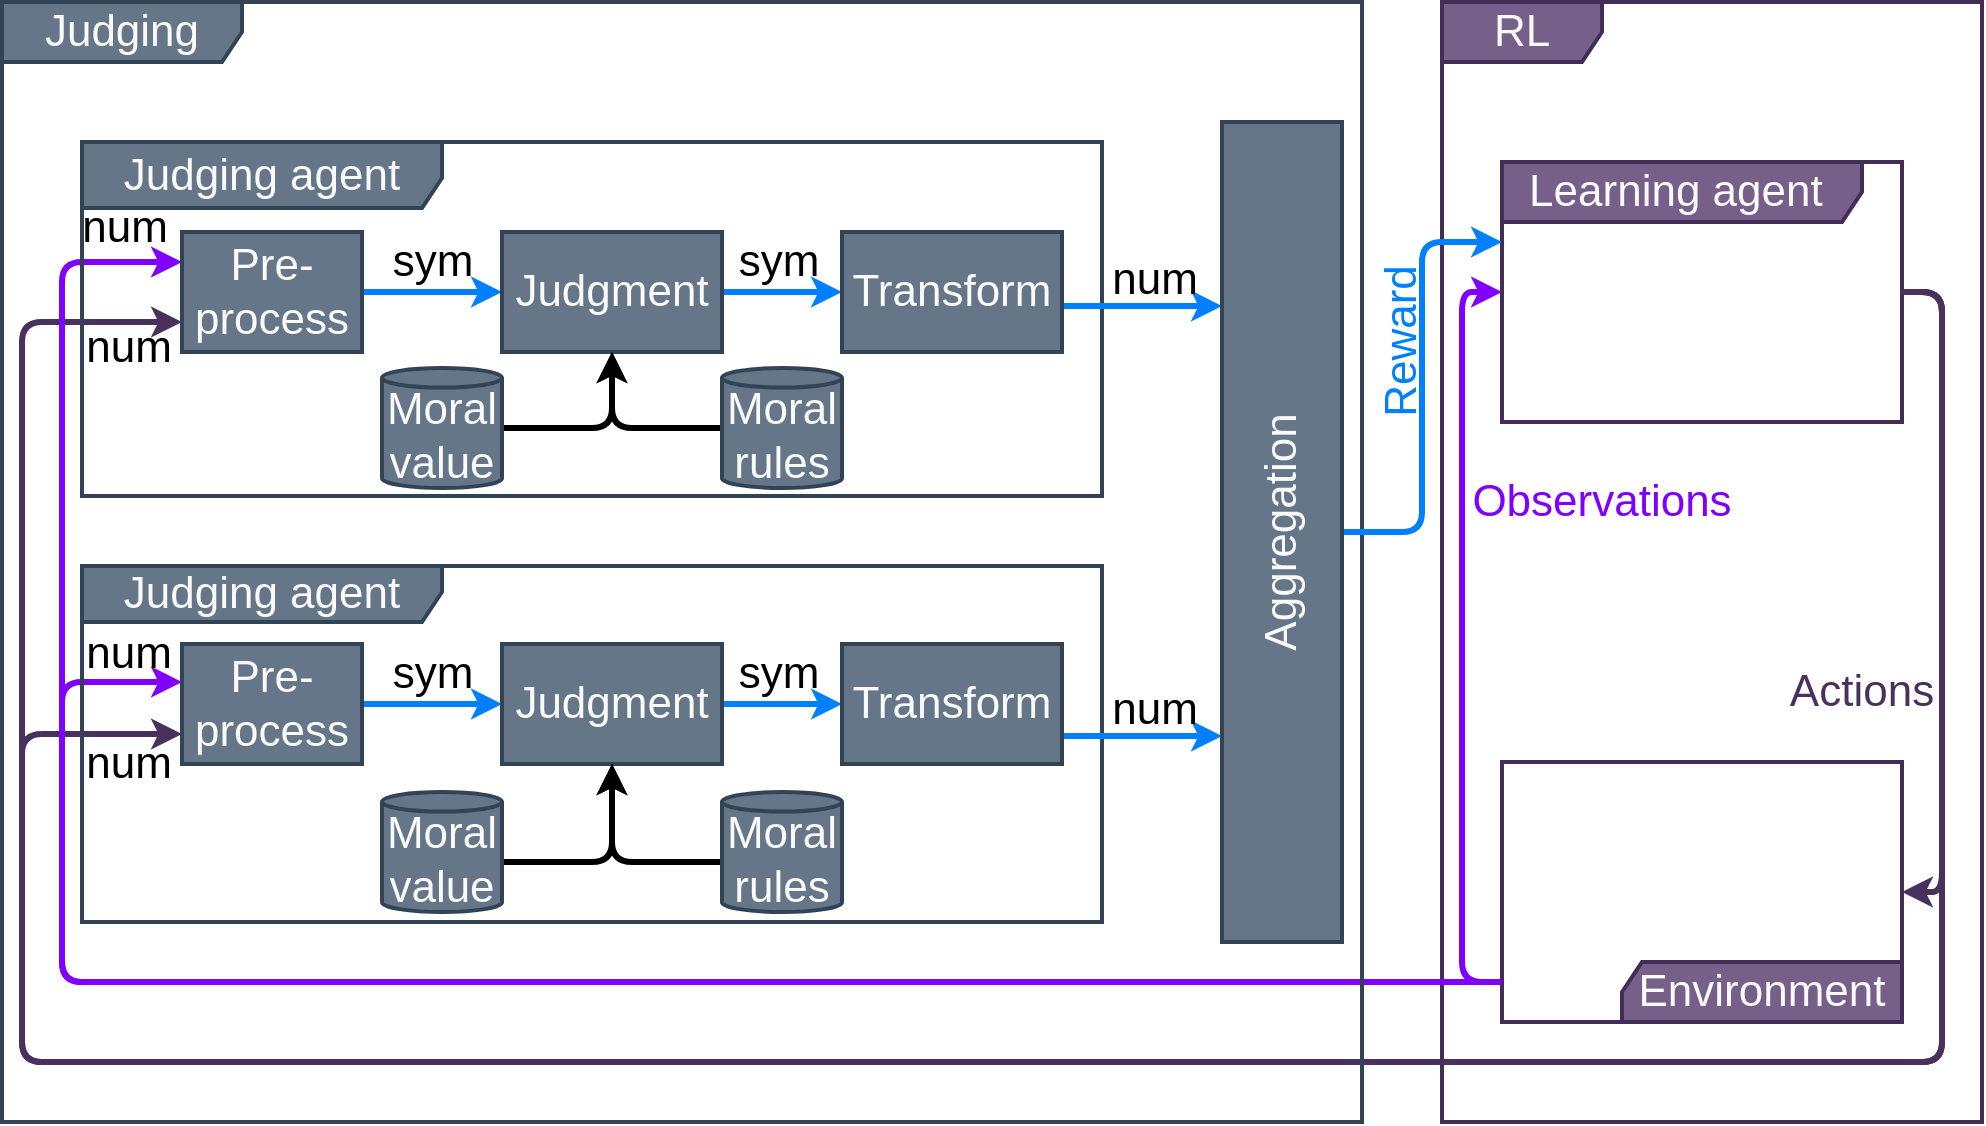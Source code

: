 <mxfile version="20.3.0" type="device"><diagram id="CULLuXZ0WGvQQC-hYqvR" name="Page-1"><mxGraphModel dx="1113" dy="791" grid="1" gridSize="10" guides="1" tooltips="1" connect="1" arrows="1" fold="1" page="1" pageScale="1" pageWidth="1040" pageHeight="630" math="0" shadow="0"><root><mxCell id="0"/><mxCell id="1" parent="0"/><mxCell id="-7-Nrs4pB4mXJN88bUAp-1" value="&lt;font color=&quot;#fafafa&quot;&gt;RL&lt;/font&gt;" style="shape=umlFrame;whiteSpace=wrap;html=1;fontSize=22;width=80;height=30;fillColor=#76608A;strokeColor=#432D57;strokeWidth=2;" vertex="1" parent="1"><mxGeometry x="750" y="50" width="270" height="560" as="geometry"/></mxCell><mxCell id="-7-Nrs4pB4mXJN88bUAp-29" style="edgeStyle=orthogonalEdgeStyle;rounded=1;orthogonalLoop=1;jettySize=auto;html=1;labelBackgroundColor=none;strokeColor=#8000FF;strokeWidth=3;fontSize=22;fontColor=#000000;" edge="1" parent="1" source="-7-Nrs4pB4mXJN88bUAp-2" target="-7-Nrs4pB4mXJN88bUAp-4"><mxGeometry relative="1" as="geometry"><Array as="points"><mxPoint x="760" y="540"/><mxPoint x="760" y="195"/></Array></mxGeometry></mxCell><mxCell id="-7-Nrs4pB4mXJN88bUAp-2" value="&lt;font color=&quot;#fafafa&quot;&gt;Environment&lt;/font&gt;" style="shape=umlFrame;whiteSpace=wrap;html=1;fontSize=22;width=140;height=30;fillColor=#76608A;strokeColor=#432D57;strokeWidth=2;flipH=1;flipV=1;" vertex="1" parent="1"><mxGeometry x="780" y="430" width="200" height="130" as="geometry"/></mxCell><mxCell id="-7-Nrs4pB4mXJN88bUAp-26" style="edgeStyle=orthogonalEdgeStyle;rounded=1;orthogonalLoop=1;jettySize=auto;html=1;labelBackgroundColor=none;strokeColor=#49315E;strokeWidth=3;fontSize=22;fontColor=#000000;" edge="1" parent="1" source="-7-Nrs4pB4mXJN88bUAp-4" target="-7-Nrs4pB4mXJN88bUAp-2"><mxGeometry relative="1" as="geometry"><mxPoint x="1020" y="450" as="targetPoint"/><Array as="points"><mxPoint x="1000" y="195"/><mxPoint x="1000" y="495"/></Array></mxGeometry></mxCell><mxCell id="-7-Nrs4pB4mXJN88bUAp-4" value="&lt;font color=&quot;#fafafa&quot;&gt;Learning agent&amp;nbsp;&lt;/font&gt;" style="shape=umlFrame;whiteSpace=wrap;html=1;fontSize=22;width=180;height=30;fillColor=#76608A;strokeColor=#432D57;strokeWidth=2;flipH=0;flipV=0;" vertex="1" parent="1"><mxGeometry x="780" y="130" width="200" height="130" as="geometry"/></mxCell><mxCell id="-7-Nrs4pB4mXJN88bUAp-30" value="Actions" style="text;html=1;strokeColor=none;fillColor=none;align=center;verticalAlign=middle;whiteSpace=wrap;rounded=0;strokeWidth=2;fontSize=22;fontColor=#49315E;" vertex="1" parent="1"><mxGeometry x="930" y="380" width="60" height="30" as="geometry"/></mxCell><mxCell id="-7-Nrs4pB4mXJN88bUAp-31" value="Observations" style="text;html=1;strokeColor=none;fillColor=none;align=center;verticalAlign=middle;whiteSpace=wrap;rounded=0;strokeWidth=2;fontSize=22;fontColor=#8000FF;" vertex="1" parent="1"><mxGeometry x="800" y="285" width="60" height="30" as="geometry"/></mxCell><mxCell id="-7-Nrs4pB4mXJN88bUAp-28" value="num" style="edgeStyle=orthogonalEdgeStyle;rounded=1;orthogonalLoop=1;jettySize=auto;html=1;labelBackgroundColor=none;strokeColor=#49315E;strokeWidth=3;fontSize=22;fontColor=#000000;spacingLeft=6;" edge="1" parent="1" source="-7-Nrs4pB4mXJN88bUAp-4" target="-7-Nrs4pB4mXJN88bUAp-55"><mxGeometry x="0.967" y="-13" relative="1" as="geometry"><mxPoint x="120" y="227" as="targetPoint"/><Array as="points"><mxPoint x="1000" y="195"/><mxPoint x="1000" y="580"/><mxPoint x="40" y="580"/><mxPoint x="40" y="210"/></Array><mxPoint as="offset"/></mxGeometry></mxCell><mxCell id="-7-Nrs4pB4mXJN88bUAp-25" value="num" style="edgeStyle=orthogonalEdgeStyle;rounded=1;orthogonalLoop=1;jettySize=auto;html=1;labelBackgroundColor=none;strokeColor=#8000FF;strokeWidth=3;fontSize=22;fontColor=#000000;spacingLeft=6;entryX=0;entryY=0.25;entryDx=0;entryDy=0;" edge="1" parent="1" source="-7-Nrs4pB4mXJN88bUAp-2" target="-7-Nrs4pB4mXJN88bUAp-55"><mxGeometry x="0.946" y="17" relative="1" as="geometry"><mxPoint x="120" y="197" as="targetPoint"/><Array as="points"><mxPoint x="60" y="540"/><mxPoint x="60" y="180"/></Array><mxPoint x="-1" as="offset"/></mxGeometry></mxCell><mxCell id="-7-Nrs4pB4mXJN88bUAp-27" value="num" style="edgeStyle=orthogonalEdgeStyle;rounded=1;orthogonalLoop=1;jettySize=auto;html=1;labelBackgroundColor=none;strokeColor=#49315E;strokeWidth=3;fontSize=22;fontColor=#000000;spacingBottom=6;spacingLeft=6;entryX=0;entryY=0.75;entryDx=0;entryDy=0;" edge="1" parent="1" source="-7-Nrs4pB4mXJN88bUAp-4" target="-7-Nrs4pB4mXJN88bUAp-56"><mxGeometry x="0.963" y="-18" relative="1" as="geometry"><mxPoint x="120" y="432.059" as="targetPoint"/><Array as="points"><mxPoint x="1000" y="195"/><mxPoint x="1000" y="580"/><mxPoint x="40" y="580"/><mxPoint x="40" y="416"/></Array><mxPoint as="offset"/></mxGeometry></mxCell><mxCell id="-7-Nrs4pB4mXJN88bUAp-24" value="num" style="edgeStyle=orthogonalEdgeStyle;rounded=1;orthogonalLoop=1;jettySize=auto;html=1;labelBackgroundColor=none;strokeColor=#8000FF;strokeWidth=3;fontSize=22;fontColor=#000000;spacingLeft=6;spacingBottom=4;" edge="1" parent="1" source="-7-Nrs4pB4mXJN88bUAp-2" target="-7-Nrs4pB4mXJN88bUAp-56"><mxGeometry x="0.934" y="12" relative="1" as="geometry"><mxPoint x="120" y="402.059" as="targetPoint"/><Array as="points"><mxPoint x="60" y="540"/><mxPoint x="60" y="390"/></Array><mxPoint as="offset"/></mxGeometry></mxCell><mxCell id="-7-Nrs4pB4mXJN88bUAp-32" value="Judging" parent="0"/><mxCell id="-7-Nrs4pB4mXJN88bUAp-33" value="&lt;font color=&quot;#fafafa&quot;&gt;Judging&lt;/font&gt;" style="shape=umlFrame;whiteSpace=wrap;html=1;fontSize=22;width=120;height=30;fillColor=#647687;strokeColor=#314354;strokeWidth=2;" vertex="1" parent="-7-Nrs4pB4mXJN88bUAp-32"><mxGeometry x="30" y="50" width="680" height="560" as="geometry"/></mxCell><mxCell id="-7-Nrs4pB4mXJN88bUAp-34" value="&lt;font color=&quot;#fafafa&quot;&gt;Judging agent&lt;/font&gt;" style="shape=umlFrame;whiteSpace=wrap;html=1;fontSize=22;width=180;height=33;fillColor=#647687;strokeColor=#314354;strokeWidth=2;" vertex="1" parent="-7-Nrs4pB4mXJN88bUAp-32"><mxGeometry x="70" y="120" width="510" height="177" as="geometry"/></mxCell><mxCell id="-7-Nrs4pB4mXJN88bUAp-35" value="Reward" style="edgeStyle=orthogonalEdgeStyle;rounded=1;orthogonalLoop=1;jettySize=auto;html=1;labelBackgroundColor=none;strokeColor=#0080FF;strokeWidth=3;fontSize=22;fontColor=#0080FF;horizontal=0;" edge="1" parent="-7-Nrs4pB4mXJN88bUAp-32" source="-7-Nrs4pB4mXJN88bUAp-61" target="-7-Nrs4pB4mXJN88bUAp-4"><mxGeometry x="0.201" y="10" relative="1" as="geometry"><mxPoint x="778.8" y="171.34" as="targetPoint"/><mxPoint x="700" y="315" as="sourcePoint"/><Array as="points"><mxPoint x="740" y="315"/><mxPoint x="740" y="170"/></Array><mxPoint as="offset"/></mxGeometry></mxCell><mxCell id="-7-Nrs4pB4mXJN88bUAp-37" value="sym" style="edgeStyle=orthogonalEdgeStyle;rounded=0;orthogonalLoop=1;jettySize=auto;html=1;labelBackgroundColor=none;strokeColor=#0080FF;strokeWidth=3;fontSize=22;fontColor=#000000;" edge="1" parent="-7-Nrs4pB4mXJN88bUAp-32" source="-7-Nrs4pB4mXJN88bUAp-55" target="-7-Nrs4pB4mXJN88bUAp-57"><mxGeometry y="15" relative="1" as="geometry"><mxPoint as="offset"/><mxPoint x="210" y="195" as="sourcePoint"/><mxPoint x="280" y="195" as="targetPoint"/></mxGeometry></mxCell><mxCell id="-7-Nrs4pB4mXJN88bUAp-39" value="sym" style="edgeStyle=orthogonalEdgeStyle;rounded=0;orthogonalLoop=1;jettySize=auto;html=1;labelBackgroundColor=none;strokeColor=#0080FF;strokeWidth=3;fontSize=22;fontColor=#000000;spacingRight=4;" edge="1" parent="-7-Nrs4pB4mXJN88bUAp-32" source="-7-Nrs4pB4mXJN88bUAp-57" target="-7-Nrs4pB4mXJN88bUAp-59"><mxGeometry y="15" relative="1" as="geometry"><mxPoint as="offset"/><mxPoint x="390" y="195" as="sourcePoint"/><mxPoint x="450" y="195" as="targetPoint"/></mxGeometry></mxCell><mxCell id="-7-Nrs4pB4mXJN88bUAp-42" value="num" style="endArrow=classic;html=1;rounded=0;fontSize=22;fontColor=#000000;strokeWidth=3;fillColor=#0247FE;strokeColor=#0080FF;edgeStyle=orthogonalEdgeStyle;labelBackgroundColor=none;spacingLeft=10;" edge="1" parent="-7-Nrs4pB4mXJN88bUAp-32" source="-7-Nrs4pB4mXJN88bUAp-59" target="-7-Nrs4pB4mXJN88bUAp-61"><mxGeometry x="-0.006" y="12" width="50" height="50" relative="1" as="geometry"><mxPoint x="560" y="212" as="sourcePoint"/><mxPoint x="640" y="212.5" as="targetPoint"/><mxPoint x="1" y="-1" as="offset"/><Array as="points"><mxPoint x="620" y="202"/><mxPoint x="620" y="202"/></Array></mxGeometry></mxCell><mxCell id="-7-Nrs4pB4mXJN88bUAp-43" value="&lt;font color=&quot;#fafafa&quot;&gt;Judging agent&lt;/font&gt;" style="shape=umlFrame;whiteSpace=wrap;html=1;fontSize=22;width=180;height=28;fillColor=#647687;strokeColor=#314354;strokeWidth=2;" vertex="1" parent="-7-Nrs4pB4mXJN88bUAp-32"><mxGeometry x="70" y="332" width="510" height="178" as="geometry"/></mxCell><mxCell id="-7-Nrs4pB4mXJN88bUAp-44" value="sym" style="edgeStyle=orthogonalEdgeStyle;rounded=0;orthogonalLoop=1;jettySize=auto;html=1;labelBackgroundColor=none;strokeColor=#0080FF;strokeWidth=3;fontSize=22;fontColor=#000000;" edge="1" parent="-7-Nrs4pB4mXJN88bUAp-32" source="-7-Nrs4pB4mXJN88bUAp-56" target="-7-Nrs4pB4mXJN88bUAp-58"><mxGeometry y="15" relative="1" as="geometry"><mxPoint as="offset"/><mxPoint x="210" y="401" as="sourcePoint"/><mxPoint x="280" y="401" as="targetPoint"/></mxGeometry></mxCell><mxCell id="-7-Nrs4pB4mXJN88bUAp-46" value="sym" style="edgeStyle=orthogonalEdgeStyle;rounded=0;orthogonalLoop=1;jettySize=auto;html=1;labelBackgroundColor=none;strokeColor=#0080FF;strokeWidth=3;fontSize=22;fontColor=#000000;spacingRight=4;exitX=1;exitY=0.5;exitDx=0;exitDy=0;" edge="1" parent="-7-Nrs4pB4mXJN88bUAp-32" source="-7-Nrs4pB4mXJN88bUAp-58" target="-7-Nrs4pB4mXJN88bUAp-60"><mxGeometry y="15" relative="1" as="geometry"><mxPoint as="offset"/><mxPoint x="390" y="401" as="sourcePoint"/><mxPoint x="450" y="401" as="targetPoint"/></mxGeometry></mxCell><mxCell id="-7-Nrs4pB4mXJN88bUAp-50" value="num" style="endArrow=classic;html=1;rounded=0;fontSize=22;fontColor=#000000;strokeWidth=3;fillColor=#0247FE;strokeColor=#0080FF;edgeStyle=orthogonalEdgeStyle;labelBackgroundColor=none;spacingLeft=10;" edge="1" parent="-7-Nrs4pB4mXJN88bUAp-32" source="-7-Nrs4pB4mXJN88bUAp-60" target="-7-Nrs4pB4mXJN88bUAp-61"><mxGeometry x="-0.006" y="12" width="50" height="50" relative="1" as="geometry"><mxPoint x="560" y="417" as="sourcePoint"/><mxPoint x="640" y="417.5" as="targetPoint"/><mxPoint x="1" y="-1" as="offset"/><Array as="points"><mxPoint x="620" y="417"/><mxPoint x="620" y="417"/></Array></mxGeometry></mxCell><mxCell id="-7-Nrs4pB4mXJN88bUAp-51" value="Preprocess" parent="0"/><mxCell id="-7-Nrs4pB4mXJN88bUAp-55" value="Pre-process" style="rounded=0;whiteSpace=wrap;html=1;strokeColor=#314354;strokeWidth=2;fontSize=22;fontColor=#FAFAFA;fillColor=#647687;" vertex="1" parent="-7-Nrs4pB4mXJN88bUAp-51"><mxGeometry x="120" y="165" width="90" height="60" as="geometry"/></mxCell><mxCell id="-7-Nrs4pB4mXJN88bUAp-56" value="Pre-process" style="rounded=0;whiteSpace=wrap;html=1;strokeColor=#314354;strokeWidth=2;fontSize=22;fontColor=#FAFAFA;fillColor=#647687;" vertex="1" parent="-7-Nrs4pB4mXJN88bUAp-51"><mxGeometry x="120" y="371" width="90" height="60" as="geometry"/></mxCell><mxCell id="-7-Nrs4pB4mXJN88bUAp-52" value="Judgment" parent="0"/><mxCell id="-7-Nrs4pB4mXJN88bUAp-57" value="Judgment" style="rounded=0;whiteSpace=wrap;html=1;strokeColor=#314354;strokeWidth=2;fontSize=22;fontColor=#FAFAFA;fillColor=#647687;" vertex="1" parent="-7-Nrs4pB4mXJN88bUAp-52"><mxGeometry x="280" y="165" width="110" height="60" as="geometry"/></mxCell><mxCell id="-7-Nrs4pB4mXJN88bUAp-58" value="Judgment" style="rounded=0;whiteSpace=wrap;html=1;strokeColor=#314354;strokeWidth=2;fontSize=22;fontColor=#FAFAFA;fillColor=#647687;" vertex="1" parent="-7-Nrs4pB4mXJN88bUAp-52"><mxGeometry x="280" y="371" width="110" height="60" as="geometry"/></mxCell><mxCell id="-7-Nrs4pB4mXJN88bUAp-69" style="edgeStyle=orthogonalEdgeStyle;rounded=1;orthogonalLoop=1;jettySize=auto;html=1;entryX=0.5;entryY=1;entryDx=0;entryDy=0;labelBackgroundColor=none;strokeColor=#000000;strokeWidth=3;fontSize=22;fontColor=#FAFAFA;" edge="1" parent="-7-Nrs4pB4mXJN88bUAp-52" source="-7-Nrs4pB4mXJN88bUAp-63" target="-7-Nrs4pB4mXJN88bUAp-58"><mxGeometry relative="1" as="geometry"><Array as="points"><mxPoint x="335" y="480"/></Array></mxGeometry></mxCell><mxCell id="-7-Nrs4pB4mXJN88bUAp-63" value="Moral value" style="shape=cylinder3;whiteSpace=wrap;html=1;boundedLbl=1;backgroundOutline=1;size=4.882;strokeColor=#314354;strokeWidth=2;fontSize=22;fontColor=#FAFAFA;fillColor=#647687;" vertex="1" parent="-7-Nrs4pB4mXJN88bUAp-52"><mxGeometry x="220" y="445" width="60" height="60" as="geometry"/></mxCell><mxCell id="-7-Nrs4pB4mXJN88bUAp-70" style="edgeStyle=orthogonalEdgeStyle;rounded=1;orthogonalLoop=1;jettySize=auto;html=1;entryX=0.5;entryY=1;entryDx=0;entryDy=0;labelBackgroundColor=none;strokeColor=#000000;strokeWidth=3;fontSize=22;fontColor=#FAFAFA;" edge="1" parent="-7-Nrs4pB4mXJN88bUAp-52" source="-7-Nrs4pB4mXJN88bUAp-64" target="-7-Nrs4pB4mXJN88bUAp-58"><mxGeometry relative="1" as="geometry"><Array as="points"><mxPoint x="335" y="480"/></Array></mxGeometry></mxCell><mxCell id="-7-Nrs4pB4mXJN88bUAp-64" value="Moral rules" style="shape=cylinder3;whiteSpace=wrap;html=1;boundedLbl=1;backgroundOutline=1;size=4.882;strokeColor=#314354;strokeWidth=2;fontSize=22;fontColor=#FAFAFA;fillColor=#647687;" vertex="1" parent="-7-Nrs4pB4mXJN88bUAp-52"><mxGeometry x="390" y="445" width="60" height="60" as="geometry"/></mxCell><mxCell id="-7-Nrs4pB4mXJN88bUAp-67" style="edgeStyle=orthogonalEdgeStyle;rounded=1;orthogonalLoop=1;jettySize=auto;html=1;entryX=0.5;entryY=1;entryDx=0;entryDy=0;labelBackgroundColor=none;strokeColor=#000000;strokeWidth=3;fontSize=22;fontColor=#FAFAFA;" edge="1" parent="-7-Nrs4pB4mXJN88bUAp-52" source="-7-Nrs4pB4mXJN88bUAp-65" target="-7-Nrs4pB4mXJN88bUAp-57"><mxGeometry relative="1" as="geometry"><Array as="points"><mxPoint x="335" y="263"/></Array></mxGeometry></mxCell><mxCell id="-7-Nrs4pB4mXJN88bUAp-65" value="Moral value" style="shape=cylinder3;whiteSpace=wrap;html=1;boundedLbl=1;backgroundOutline=1;size=4.882;strokeColor=#314354;strokeWidth=2;fontSize=22;fontColor=#FAFAFA;fillColor=#647687;" vertex="1" parent="-7-Nrs4pB4mXJN88bUAp-52"><mxGeometry x="220" y="233" width="60" height="60" as="geometry"/></mxCell><mxCell id="-7-Nrs4pB4mXJN88bUAp-68" style="edgeStyle=orthogonalEdgeStyle;rounded=1;orthogonalLoop=1;jettySize=auto;html=1;entryX=0.5;entryY=1;entryDx=0;entryDy=0;labelBackgroundColor=none;strokeColor=#000000;strokeWidth=3;fontSize=22;fontColor=#FAFAFA;" edge="1" parent="-7-Nrs4pB4mXJN88bUAp-52" source="-7-Nrs4pB4mXJN88bUAp-66" target="-7-Nrs4pB4mXJN88bUAp-57"><mxGeometry relative="1" as="geometry"><Array as="points"><mxPoint x="335" y="263"/></Array></mxGeometry></mxCell><mxCell id="-7-Nrs4pB4mXJN88bUAp-66" value="Moral rules" style="shape=cylinder3;whiteSpace=wrap;html=1;boundedLbl=1;backgroundOutline=1;size=4.882;strokeColor=#314354;strokeWidth=2;fontSize=22;fontColor=#FAFAFA;fillColor=#647687;" vertex="1" parent="-7-Nrs4pB4mXJN88bUAp-52"><mxGeometry x="390" y="233" width="60" height="60" as="geometry"/></mxCell><mxCell id="-7-Nrs4pB4mXJN88bUAp-53" value="Transform" parent="0"/><mxCell id="-7-Nrs4pB4mXJN88bUAp-59" value="Transform" style="rounded=0;whiteSpace=wrap;html=1;strokeColor=#314354;strokeWidth=2;fontSize=22;fontColor=#FAFAFA;fillColor=#647687;" vertex="1" parent="-7-Nrs4pB4mXJN88bUAp-53"><mxGeometry x="450" y="165" width="110" height="60" as="geometry"/></mxCell><mxCell id="-7-Nrs4pB4mXJN88bUAp-60" value="Transform" style="rounded=0;whiteSpace=wrap;html=1;strokeColor=#314354;strokeWidth=2;fontSize=22;fontColor=#FAFAFA;fillColor=#647687;" vertex="1" parent="-7-Nrs4pB4mXJN88bUAp-53"><mxGeometry x="450" y="371" width="110" height="60" as="geometry"/></mxCell><mxCell id="-7-Nrs4pB4mXJN88bUAp-54" value="Aggregation" parent="0"/><mxCell id="-7-Nrs4pB4mXJN88bUAp-61" value="Aggregation" style="rounded=0;whiteSpace=wrap;html=1;strokeColor=#314354;strokeWidth=2;fontSize=22;fontColor=#FAFAFA;fillColor=#647687;direction=south;horizontal=0;" vertex="1" parent="-7-Nrs4pB4mXJN88bUAp-54"><mxGeometry x="640" y="110" width="60" height="410" as="geometry"/></mxCell></root></mxGraphModel></diagram></mxfile>